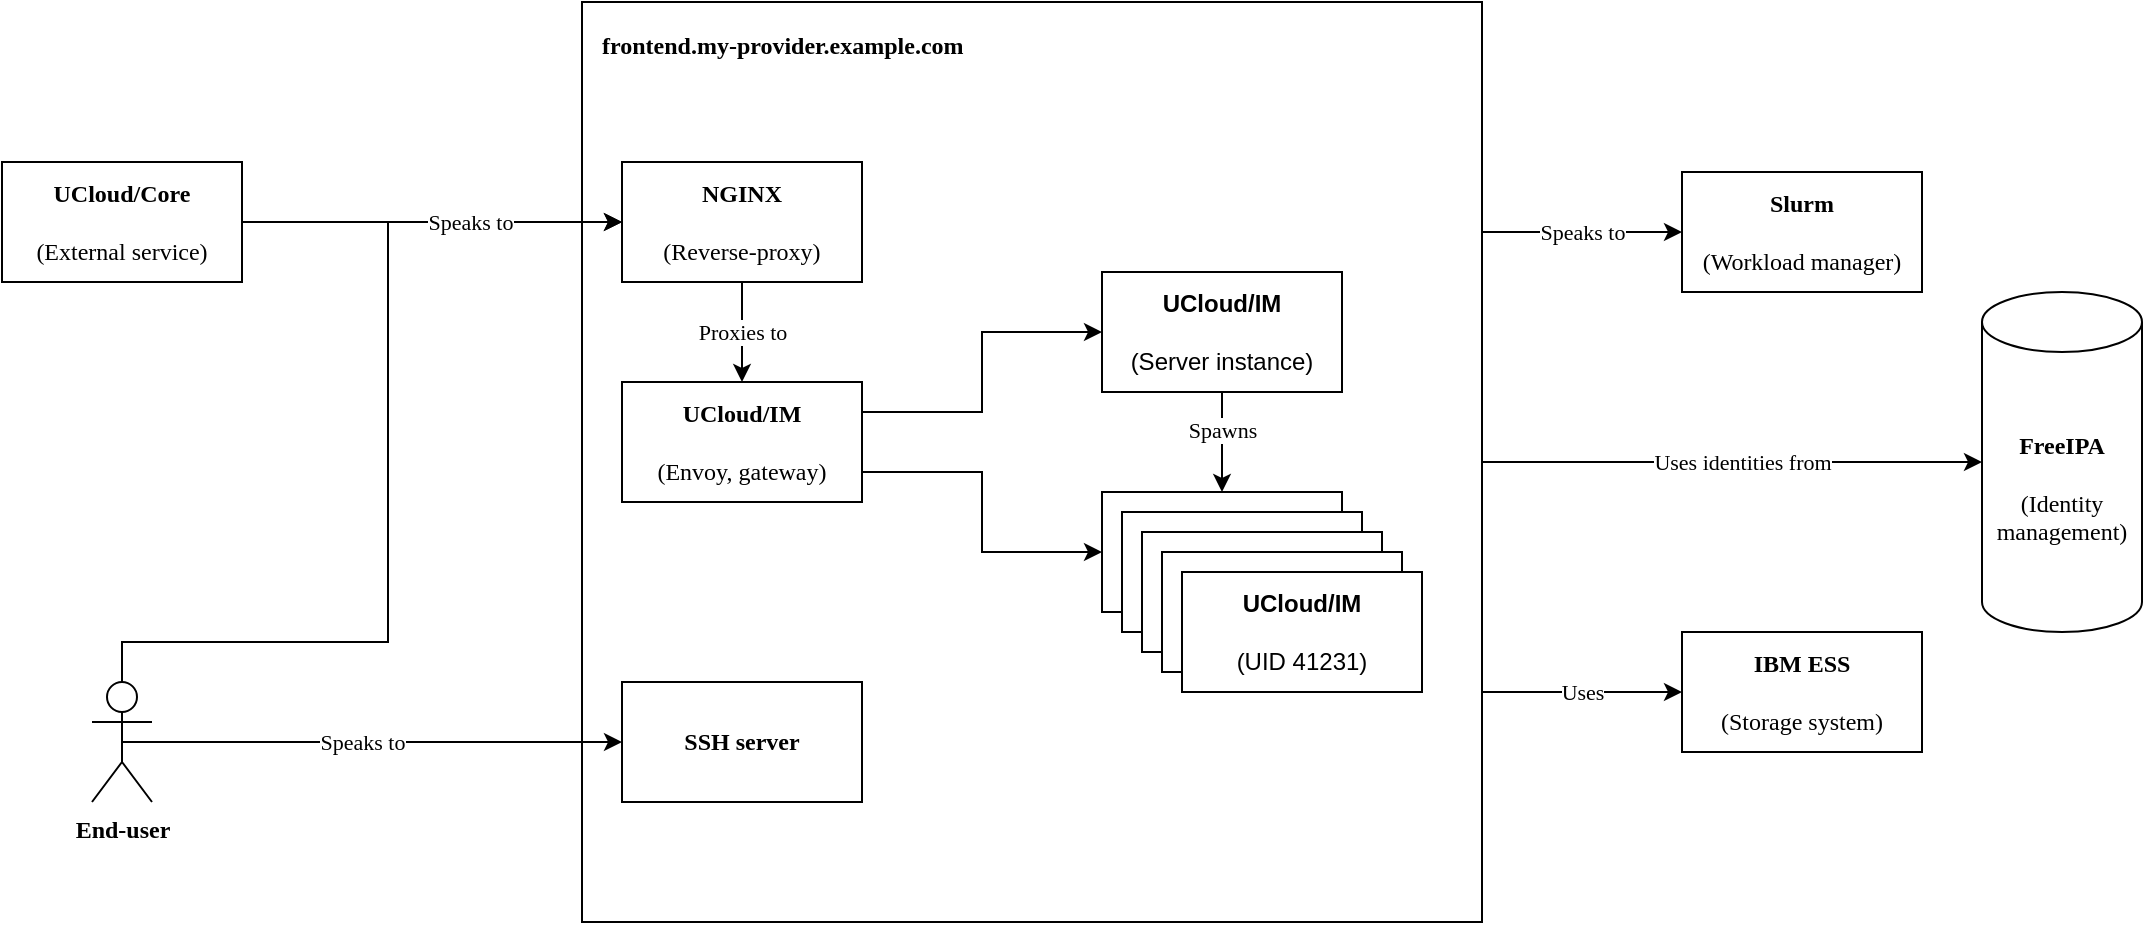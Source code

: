 <mxfile version="20.3.0" type="device"><diagram id="uAdpMMtgPAbA1ZGFTc2q" name="Page-1"><mxGraphModel dx="1862" dy="1101" grid="1" gridSize="10" guides="1" tooltips="1" connect="1" arrows="1" fold="1" page="1" pageScale="1" pageWidth="3000" pageHeight="1600" math="0" shadow="0"><root><mxCell id="0"/><mxCell id="1" parent="0"/><mxCell id="ozuNpbxEj3wFttj9-J1D-25" style="edgeStyle=orthogonalEdgeStyle;rounded=0;orthogonalLoop=1;jettySize=auto;html=1;exitX=1;exitY=0.75;exitDx=0;exitDy=0;entryX=0;entryY=0.5;entryDx=0;entryDy=0;" edge="1" parent="1" source="ozuNpbxEj3wFttj9-J1D-6" target="ozuNpbxEj3wFttj9-J1D-3"><mxGeometry relative="1" as="geometry"/></mxCell><mxCell id="ozuNpbxEj3wFttj9-J1D-40" value="Uses" style="edgeLabel;html=1;align=center;verticalAlign=middle;resizable=0;points=[];fontFamily=IBM Plex Sans;" vertex="1" connectable="0" parent="ozuNpbxEj3wFttj9-J1D-25"><mxGeometry x="-0.188" y="1" relative="1" as="geometry"><mxPoint x="9" y="1" as="offset"/></mxGeometry></mxCell><mxCell id="ozuNpbxEj3wFttj9-J1D-26" style="edgeStyle=orthogonalEdgeStyle;rounded=0;orthogonalLoop=1;jettySize=auto;html=1;exitX=1;exitY=0.5;exitDx=0;exitDy=0;" edge="1" parent="1" source="ozuNpbxEj3wFttj9-J1D-6" target="ozuNpbxEj3wFttj9-J1D-1"><mxGeometry relative="1" as="geometry"/></mxCell><mxCell id="ozuNpbxEj3wFttj9-J1D-38" value="Uses identities from" style="edgeLabel;html=1;align=center;verticalAlign=middle;resizable=0;points=[];fontFamily=IBM Plex Sans;" vertex="1" connectable="0" parent="ozuNpbxEj3wFttj9-J1D-26"><mxGeometry x="-0.047" y="3" relative="1" as="geometry"><mxPoint x="11" y="3" as="offset"/></mxGeometry></mxCell><mxCell id="ozuNpbxEj3wFttj9-J1D-28" style="edgeStyle=orthogonalEdgeStyle;rounded=0;orthogonalLoop=1;jettySize=auto;html=1;exitX=1;exitY=0.25;exitDx=0;exitDy=0;entryX=0;entryY=0.5;entryDx=0;entryDy=0;" edge="1" parent="1" source="ozuNpbxEj3wFttj9-J1D-6" target="ozuNpbxEj3wFttj9-J1D-2"><mxGeometry relative="1" as="geometry"/></mxCell><mxCell id="ozuNpbxEj3wFttj9-J1D-39" value="Speaks to" style="edgeLabel;html=1;align=center;verticalAlign=middle;resizable=0;points=[];fontFamily=IBM Plex Sans;" vertex="1" connectable="0" parent="ozuNpbxEj3wFttj9-J1D-28"><mxGeometry x="-0.144" y="3" relative="1" as="geometry"><mxPoint x="7" y="3" as="offset"/></mxGeometry></mxCell><mxCell id="ozuNpbxEj3wFttj9-J1D-6" value="&lt;b&gt;frontend.my-provider.example.com&lt;/b&gt;" style="rounded=0;whiteSpace=wrap;html=1;verticalAlign=top;align=left;spacing=10;fontFamily=IBM Plex Sans;" vertex="1" parent="1"><mxGeometry x="520" y="230" width="450" height="460" as="geometry"/></mxCell><mxCell id="ozuNpbxEj3wFttj9-J1D-1" value="&lt;b&gt;FreeIPA&lt;/b&gt;&lt;br&gt;&lt;br&gt;(Identity management)" style="shape=cylinder3;whiteSpace=wrap;html=1;boundedLbl=1;backgroundOutline=1;size=15;fontFamily=IBM Plex Sans;" vertex="1" parent="1"><mxGeometry x="1220" y="375" width="80" height="170" as="geometry"/></mxCell><mxCell id="ozuNpbxEj3wFttj9-J1D-2" value="&lt;b&gt;Slurm&lt;/b&gt;&lt;br&gt;&lt;br&gt;(Workload manager)" style="rounded=0;whiteSpace=wrap;html=1;fontFamily=IBM Plex Sans;" vertex="1" parent="1"><mxGeometry x="1070" y="315" width="120" height="60" as="geometry"/></mxCell><mxCell id="ozuNpbxEj3wFttj9-J1D-3" value="&lt;b&gt;IBM ESS&lt;/b&gt;&lt;br&gt;&lt;br&gt;(Storage system)" style="rounded=0;whiteSpace=wrap;html=1;fontFamily=IBM Plex Sans;" vertex="1" parent="1"><mxGeometry x="1070" y="545" width="120" height="60" as="geometry"/></mxCell><mxCell id="ozuNpbxEj3wFttj9-J1D-15" value="&lt;b&gt;SSH server&lt;/b&gt;" style="rounded=0;whiteSpace=wrap;html=1;fontFamily=IBM Plex Sans;" vertex="1" parent="1"><mxGeometry x="540" y="570" width="120" height="60" as="geometry"/></mxCell><mxCell id="ozuNpbxEj3wFttj9-J1D-44" style="edgeStyle=orthogonalEdgeStyle;rounded=0;orthogonalLoop=1;jettySize=auto;html=1;exitX=0.5;exitY=1;exitDx=0;exitDy=0;entryX=0.5;entryY=0;entryDx=0;entryDy=0;fontFamily=IBM Plex Sans;" edge="1" parent="1" source="ozuNpbxEj3wFttj9-J1D-16" target="ozuNpbxEj3wFttj9-J1D-41"><mxGeometry relative="1" as="geometry"/></mxCell><mxCell id="ozuNpbxEj3wFttj9-J1D-45" value="Proxies to" style="edgeLabel;html=1;align=center;verticalAlign=middle;resizable=0;points=[];fontFamily=IBM Plex Sans;" vertex="1" connectable="0" parent="ozuNpbxEj3wFttj9-J1D-44"><mxGeometry x="-0.033" y="-1" relative="1" as="geometry"><mxPoint x="1" y="1" as="offset"/></mxGeometry></mxCell><mxCell id="ozuNpbxEj3wFttj9-J1D-16" value="&lt;b&gt;NGINX&lt;/b&gt;&lt;br&gt;&lt;br&gt;(Reverse-proxy)" style="rounded=0;whiteSpace=wrap;html=1;fontFamily=IBM Plex Sans;" vertex="1" parent="1"><mxGeometry x="540" y="310" width="120" height="60" as="geometry"/></mxCell><mxCell id="ozuNpbxEj3wFttj9-J1D-24" value="" style="group;fontFamily=IBM Plex Sans;" vertex="1" connectable="0" parent="1"><mxGeometry x="780" y="365" width="160" height="210" as="geometry"/></mxCell><mxCell id="ozuNpbxEj3wFttj9-J1D-7" value="&lt;b&gt;UCloud/IM&lt;/b&gt;&lt;br&gt;&lt;br&gt;(Server instance)" style="rounded=0;whiteSpace=wrap;html=1;" vertex="1" parent="ozuNpbxEj3wFttj9-J1D-24"><mxGeometry width="120" height="60" as="geometry"/></mxCell><mxCell id="ozuNpbxEj3wFttj9-J1D-23" value="" style="group" vertex="1" connectable="0" parent="ozuNpbxEj3wFttj9-J1D-24"><mxGeometry y="110" width="160" height="100" as="geometry"/></mxCell><mxCell id="ozuNpbxEj3wFttj9-J1D-9" value="&lt;b&gt;UCloud/IM&lt;/b&gt;&lt;br&gt;&lt;br&gt;(UID 41231)" style="rounded=0;whiteSpace=wrap;html=1;" vertex="1" parent="ozuNpbxEj3wFttj9-J1D-23"><mxGeometry width="120" height="60" as="geometry"/></mxCell><mxCell id="ozuNpbxEj3wFttj9-J1D-10" value="&lt;b&gt;UCloud/IM&lt;/b&gt;&lt;br&gt;&lt;br&gt;(UID 41231)" style="rounded=0;whiteSpace=wrap;html=1;" vertex="1" parent="ozuNpbxEj3wFttj9-J1D-23"><mxGeometry x="10" y="10" width="120" height="60" as="geometry"/></mxCell><mxCell id="ozuNpbxEj3wFttj9-J1D-11" value="&lt;b&gt;UCloud/IM&lt;/b&gt;&lt;br&gt;&lt;br&gt;(UID 41231)" style="rounded=0;whiteSpace=wrap;html=1;" vertex="1" parent="ozuNpbxEj3wFttj9-J1D-23"><mxGeometry x="20" y="20" width="120" height="60" as="geometry"/></mxCell><mxCell id="ozuNpbxEj3wFttj9-J1D-12" value="&lt;b&gt;UCloud/IM&lt;/b&gt;&lt;br&gt;&lt;br&gt;(UID 41231)" style="rounded=0;whiteSpace=wrap;html=1;" vertex="1" parent="ozuNpbxEj3wFttj9-J1D-23"><mxGeometry x="30" y="30" width="120" height="60" as="geometry"/></mxCell><mxCell id="ozuNpbxEj3wFttj9-J1D-13" value="&lt;b&gt;UCloud/IM&lt;/b&gt;&lt;br&gt;&lt;br&gt;(UID 41231)" style="rounded=0;whiteSpace=wrap;html=1;" vertex="1" parent="ozuNpbxEj3wFttj9-J1D-23"><mxGeometry x="40" y="40" width="120" height="60" as="geometry"/></mxCell><mxCell id="ozuNpbxEj3wFttj9-J1D-14" style="edgeStyle=orthogonalEdgeStyle;rounded=0;orthogonalLoop=1;jettySize=auto;html=1;exitX=0.5;exitY=1;exitDx=0;exitDy=0;entryX=0.5;entryY=0;entryDx=0;entryDy=0;" edge="1" parent="ozuNpbxEj3wFttj9-J1D-24" source="ozuNpbxEj3wFttj9-J1D-7" target="ozuNpbxEj3wFttj9-J1D-9"><mxGeometry relative="1" as="geometry"/></mxCell><mxCell id="ozuNpbxEj3wFttj9-J1D-22" value="Spawns" style="edgeLabel;html=1;align=center;verticalAlign=middle;resizable=0;points=[];fontFamily=IBM Plex Sans;" vertex="1" connectable="0" parent="ozuNpbxEj3wFttj9-J1D-14"><mxGeometry x="-0.244" y="-1" relative="1" as="geometry"><mxPoint x="1" as="offset"/></mxGeometry></mxCell><mxCell id="ozuNpbxEj3wFttj9-J1D-33" style="edgeStyle=orthogonalEdgeStyle;rounded=0;orthogonalLoop=1;jettySize=auto;html=1;exitX=0.5;exitY=0.5;exitDx=0;exitDy=0;exitPerimeter=0;entryX=0;entryY=0.5;entryDx=0;entryDy=0;" edge="1" parent="1" source="ozuNpbxEj3wFttj9-J1D-29" target="ozuNpbxEj3wFttj9-J1D-16"><mxGeometry relative="1" as="geometry"><Array as="points"><mxPoint x="290" y="550"/><mxPoint x="423" y="550"/><mxPoint x="423" y="340"/></Array></mxGeometry></mxCell><mxCell id="ozuNpbxEj3wFttj9-J1D-34" style="edgeStyle=orthogonalEdgeStyle;rounded=0;orthogonalLoop=1;jettySize=auto;html=1;exitX=0.5;exitY=0.5;exitDx=0;exitDy=0;exitPerimeter=0;" edge="1" parent="1" source="ozuNpbxEj3wFttj9-J1D-29" target="ozuNpbxEj3wFttj9-J1D-15"><mxGeometry relative="1" as="geometry"/></mxCell><mxCell id="ozuNpbxEj3wFttj9-J1D-36" value="Speaks to" style="edgeLabel;html=1;align=center;verticalAlign=middle;resizable=0;points=[];fontFamily=IBM Plex Sans;" vertex="1" connectable="0" parent="ozuNpbxEj3wFttj9-J1D-34"><mxGeometry x="-0.201" relative="1" as="geometry"><mxPoint x="20" as="offset"/></mxGeometry></mxCell><mxCell id="ozuNpbxEj3wFttj9-J1D-29" value="End-user" style="shape=umlActor;verticalLabelPosition=bottom;verticalAlign=top;html=1;outlineConnect=0;fontStyle=1;fontFamily=IBM Plex Sans;" vertex="1" parent="1"><mxGeometry x="275" y="570" width="30" height="60" as="geometry"/></mxCell><mxCell id="ozuNpbxEj3wFttj9-J1D-32" style="edgeStyle=orthogonalEdgeStyle;rounded=0;orthogonalLoop=1;jettySize=auto;html=1;exitX=1;exitY=0.5;exitDx=0;exitDy=0;entryX=0;entryY=0.5;entryDx=0;entryDy=0;" edge="1" parent="1" source="ozuNpbxEj3wFttj9-J1D-31" target="ozuNpbxEj3wFttj9-J1D-16"><mxGeometry relative="1" as="geometry"/></mxCell><mxCell id="ozuNpbxEj3wFttj9-J1D-35" value="Speaks to" style="edgeLabel;html=1;align=center;verticalAlign=middle;resizable=0;points=[];fontFamily=IBM Plex Sans;" vertex="1" connectable="0" parent="ozuNpbxEj3wFttj9-J1D-32"><mxGeometry x="0.199" y="-1" relative="1" as="geometry"><mxPoint y="-1" as="offset"/></mxGeometry></mxCell><mxCell id="ozuNpbxEj3wFttj9-J1D-31" value="&lt;b&gt;UCloud/Core&lt;/b&gt;&lt;br&gt;&lt;br&gt;(External service)" style="rounded=0;whiteSpace=wrap;html=1;fontFamily=IBM Plex Sans;" vertex="1" parent="1"><mxGeometry x="230" y="310" width="120" height="60" as="geometry"/></mxCell><mxCell id="ozuNpbxEj3wFttj9-J1D-42" style="edgeStyle=orthogonalEdgeStyle;rounded=0;orthogonalLoop=1;jettySize=auto;html=1;exitX=1;exitY=0.75;exitDx=0;exitDy=0;entryX=0;entryY=0.5;entryDx=0;entryDy=0;fontFamily=IBM Plex Sans;" edge="1" parent="1" source="ozuNpbxEj3wFttj9-J1D-41" target="ozuNpbxEj3wFttj9-J1D-9"><mxGeometry relative="1" as="geometry"/></mxCell><mxCell id="ozuNpbxEj3wFttj9-J1D-43" style="edgeStyle=orthogonalEdgeStyle;rounded=0;orthogonalLoop=1;jettySize=auto;html=1;exitX=1;exitY=0.25;exitDx=0;exitDy=0;entryX=0;entryY=0.5;entryDx=0;entryDy=0;fontFamily=IBM Plex Sans;" edge="1" parent="1" source="ozuNpbxEj3wFttj9-J1D-41" target="ozuNpbxEj3wFttj9-J1D-7"><mxGeometry relative="1" as="geometry"/></mxCell><mxCell id="ozuNpbxEj3wFttj9-J1D-41" value="&lt;b&gt;UCloud/IM&lt;/b&gt;&lt;br&gt;&lt;br&gt;(Envoy, gateway)" style="rounded=0;whiteSpace=wrap;html=1;fontFamily=IBM Plex Sans;" vertex="1" parent="1"><mxGeometry x="540" y="420" width="120" height="60" as="geometry"/></mxCell></root></mxGraphModel></diagram></mxfile>